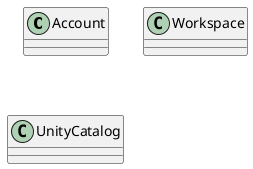 @startuml
'https://plantuml.com/deployment-diagram

class Account
class Workspace
class UnityCatalog
@enduml